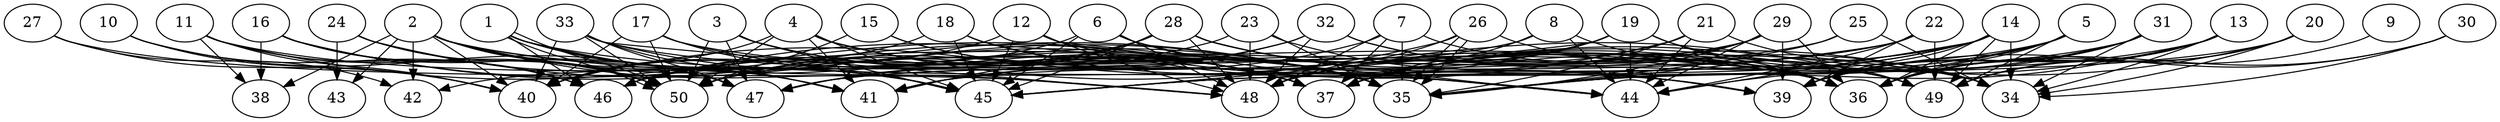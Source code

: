 // DAG automatically generated by daggen at Thu Oct  3 14:07:57 2019
// ./daggen --dot -n 50 --ccr 0.3 --fat 0.9 --regular 0.9 --density 0.6 --mindata 5242880 --maxdata 52428800 
digraph G {
  1 [size="171216213", alpha="0.13", expect_size="51364864"] 
  1 -> 35 [size ="51364864"]
  1 -> 41 [size ="51364864"]
  1 -> 44 [size ="51364864"]
  1 -> 45 [size ="51364864"]
  1 -> 46 [size ="51364864"]
  1 -> 50 [size ="51364864"]
  1 -> 50 [size ="51364864"]
  2 [size="47141547", alpha="0.08", expect_size="14142464"] 
  2 -> 37 [size ="14142464"]
  2 -> 38 [size ="14142464"]
  2 -> 39 [size ="14142464"]
  2 -> 40 [size ="14142464"]
  2 -> 41 [size ="14142464"]
  2 -> 42 [size ="14142464"]
  2 -> 43 [size ="14142464"]
  2 -> 45 [size ="14142464"]
  2 -> 47 [size ="14142464"]
  2 -> 48 [size ="14142464"]
  2 -> 49 [size ="14142464"]
  2 -> 50 [size ="14142464"]
  3 [size="34846720", alpha="0.07", expect_size="10454016"] 
  3 -> 35 [size ="10454016"]
  3 -> 37 [size ="10454016"]
  3 -> 45 [size ="10454016"]
  3 -> 47 [size ="10454016"]
  3 -> 50 [size ="10454016"]
  4 [size="74977280", alpha="0.05", expect_size="22493184"] 
  4 -> 35 [size ="22493184"]
  4 -> 37 [size ="22493184"]
  4 -> 40 [size ="22493184"]
  4 -> 41 [size ="22493184"]
  4 -> 45 [size ="22493184"]
  4 -> 49 [size ="22493184"]
  4 -> 50 [size ="22493184"]
  5 [size="160962560", alpha="0.00", expect_size="48288768"] 
  5 -> 35 [size ="48288768"]
  5 -> 36 [size ="48288768"]
  5 -> 37 [size ="48288768"]
  5 -> 39 [size ="48288768"]
  5 -> 45 [size ="48288768"]
  5 -> 49 [size ="48288768"]
  6 [size="141329067", alpha="0.05", expect_size="42398720"] 
  6 -> 35 [size ="42398720"]
  6 -> 39 [size ="42398720"]
  6 -> 45 [size ="42398720"]
  6 -> 46 [size ="42398720"]
  6 -> 48 [size ="42398720"]
  7 [size="160327680", alpha="0.01", expect_size="48098304"] 
  7 -> 35 [size ="48098304"]
  7 -> 36 [size ="48098304"]
  7 -> 37 [size ="48098304"]
  7 -> 41 [size ="48098304"]
  7 -> 48 [size ="48098304"]
  8 [size="37051733", alpha="0.17", expect_size="11115520"] 
  8 -> 36 [size ="11115520"]
  8 -> 37 [size ="11115520"]
  8 -> 42 [size ="11115520"]
  8 -> 44 [size ="11115520"]
  9 [size="49704960", alpha="0.18", expect_size="14911488"] 
  9 -> 36 [size ="14911488"]
  10 [size="147145387", alpha="0.09", expect_size="44143616"] 
  10 -> 40 [size ="44143616"]
  10 -> 46 [size ="44143616"]
  10 -> 47 [size ="44143616"]
  11 [size="68440747", alpha="0.19", expect_size="20532224"] 
  11 -> 36 [size ="20532224"]
  11 -> 37 [size ="20532224"]
  11 -> 38 [size ="20532224"]
  11 -> 40 [size ="20532224"]
  11 -> 46 [size ="20532224"]
  11 -> 50 [size ="20532224"]
  12 [size="169591467", alpha="0.07", expect_size="50877440"] 
  12 -> 39 [size ="50877440"]
  12 -> 40 [size ="50877440"]
  12 -> 44 [size ="50877440"]
  12 -> 45 [size ="50877440"]
  12 -> 48 [size ="50877440"]
  13 [size="78496427", alpha="0.17", expect_size="23548928"] 
  13 -> 34 [size ="23548928"]
  13 -> 35 [size ="23548928"]
  13 -> 36 [size ="23548928"]
  13 -> 37 [size ="23548928"]
  13 -> 39 [size ="23548928"]
  13 -> 46 [size ="23548928"]
  13 -> 49 [size ="23548928"]
  14 [size="135492267", alpha="0.07", expect_size="40647680"] 
  14 -> 34 [size ="40647680"]
  14 -> 36 [size ="40647680"]
  14 -> 37 [size ="40647680"]
  14 -> 39 [size ="40647680"]
  14 -> 44 [size ="40647680"]
  14 -> 45 [size ="40647680"]
  14 -> 47 [size ="40647680"]
  14 -> 48 [size ="40647680"]
  14 -> 49 [size ="40647680"]
  15 [size="172042240", alpha="0.07", expect_size="51612672"] 
  15 -> 35 [size ="51612672"]
  15 -> 37 [size ="51612672"]
  15 -> 50 [size ="51612672"]
  16 [size="17530880", alpha="0.06", expect_size="5259264"] 
  16 -> 35 [size ="5259264"]
  16 -> 37 [size ="5259264"]
  16 -> 38 [size ="5259264"]
  16 -> 46 [size ="5259264"]
  16 -> 47 [size ="5259264"]
  16 -> 50 [size ="5259264"]
  17 [size="58873173", alpha="0.07", expect_size="17661952"] 
  17 -> 36 [size ="17661952"]
  17 -> 37 [size ="17661952"]
  17 -> 40 [size ="17661952"]
  17 -> 45 [size ="17661952"]
  17 -> 50 [size ="17661952"]
  18 [size="70355627", alpha="0.06", expect_size="21106688"] 
  18 -> 35 [size ="21106688"]
  18 -> 37 [size ="21106688"]
  18 -> 40 [size ="21106688"]
  18 -> 44 [size ="21106688"]
  18 -> 45 [size ="21106688"]
  19 [size="49319253", alpha="0.12", expect_size="14795776"] 
  19 -> 36 [size ="14795776"]
  19 -> 37 [size ="14795776"]
  19 -> 41 [size ="14795776"]
  19 -> 44 [size ="14795776"]
  19 -> 45 [size ="14795776"]
  19 -> 48 [size ="14795776"]
  19 -> 49 [size ="14795776"]
  20 [size="31013547", alpha="0.00", expect_size="9304064"] 
  20 -> 34 [size ="9304064"]
  20 -> 35 [size ="9304064"]
  20 -> 36 [size ="9304064"]
  20 -> 37 [size ="9304064"]
  20 -> 49 [size ="9304064"]
  21 [size="105424213", alpha="0.08", expect_size="31627264"] 
  21 -> 34 [size ="31627264"]
  21 -> 35 [size ="31627264"]
  21 -> 44 [size ="31627264"]
  21 -> 46 [size ="31627264"]
  21 -> 48 [size ="31627264"]
  22 [size="99123200", alpha="0.19", expect_size="29736960"] 
  22 -> 35 [size ="29736960"]
  22 -> 39 [size ="29736960"]
  22 -> 41 [size ="29736960"]
  22 -> 44 [size ="29736960"]
  22 -> 49 [size ="29736960"]
  22 -> 50 [size ="29736960"]
  23 [size="157883733", alpha="0.12", expect_size="47365120"] 
  23 -> 35 [size ="47365120"]
  23 -> 39 [size ="47365120"]
  23 -> 48 [size ="47365120"]
  23 -> 50 [size ="47365120"]
  24 [size="135222613", alpha="0.13", expect_size="40566784"] 
  24 -> 35 [size ="40566784"]
  24 -> 43 [size ="40566784"]
  24 -> 45 [size ="40566784"]
  24 -> 50 [size ="40566784"]
  25 [size="35563520", alpha="0.12", expect_size="10669056"] 
  25 -> 34 [size ="10669056"]
  25 -> 35 [size ="10669056"]
  25 -> 50 [size ="10669056"]
  26 [size="88282453", alpha="0.07", expect_size="26484736"] 
  26 -> 35 [size ="26484736"]
  26 -> 35 [size ="26484736"]
  26 -> 36 [size ="26484736"]
  26 -> 40 [size ="26484736"]
  26 -> 48 [size ="26484736"]
  27 [size="132089173", alpha="0.19", expect_size="39626752"] 
  27 -> 40 [size ="39626752"]
  27 -> 42 [size ="39626752"]
  27 -> 48 [size ="39626752"]
  28 [size="33157120", alpha="0.15", expect_size="9947136"] 
  28 -> 34 [size ="9947136"]
  28 -> 36 [size ="9947136"]
  28 -> 41 [size ="9947136"]
  28 -> 44 [size ="9947136"]
  28 -> 45 [size ="9947136"]
  28 -> 46 [size ="9947136"]
  28 -> 47 [size ="9947136"]
  28 -> 48 [size ="9947136"]
  29 [size="78721707", alpha="0.14", expect_size="23616512"] 
  29 -> 35 [size ="23616512"]
  29 -> 36 [size ="23616512"]
  29 -> 37 [size ="23616512"]
  29 -> 39 [size ="23616512"]
  29 -> 44 [size ="23616512"]
  29 -> 47 [size ="23616512"]
  29 -> 48 [size ="23616512"]
  30 [size="174493013", alpha="0.10", expect_size="52347904"] 
  30 -> 34 [size ="52347904"]
  30 -> 36 [size ="52347904"]
  30 -> 39 [size ="52347904"]
  31 [size="17766400", alpha="0.13", expect_size="5329920"] 
  31 -> 34 [size ="5329920"]
  31 -> 36 [size ="5329920"]
  31 -> 37 [size ="5329920"]
  31 -> 39 [size ="5329920"]
  31 -> 44 [size ="5329920"]
  31 -> 45 [size ="5329920"]
  32 [size="76861440", alpha="0.15", expect_size="23058432"] 
  32 -> 34 [size ="23058432"]
  32 -> 36 [size ="23058432"]
  32 -> 47 [size ="23058432"]
  32 -> 48 [size ="23058432"]
  32 -> 50 [size ="23058432"]
  33 [size="66867200", alpha="0.04", expect_size="20060160"] 
  33 -> 34 [size ="20060160"]
  33 -> 37 [size ="20060160"]
  33 -> 40 [size ="20060160"]
  33 -> 41 [size ="20060160"]
  33 -> 47 [size ="20060160"]
  33 -> 48 [size ="20060160"]
  33 -> 50 [size ="20060160"]
  34 [size="162440533", alpha="0.09", expect_size="48732160"] 
  35 [size="106516480", alpha="0.13", expect_size="31954944"] 
  36 [size="42577920", alpha="0.17", expect_size="12773376"] 
  37 [size="94487893", alpha="0.07", expect_size="28346368"] 
  38 [size="90518187", alpha="0.03", expect_size="27155456"] 
  39 [size="50254507", alpha="0.03", expect_size="15076352"] 
  40 [size="163205120", alpha="0.05", expect_size="48961536"] 
  41 [size="87186773", alpha="0.18", expect_size="26156032"] 
  42 [size="30457173", alpha="0.02", expect_size="9137152"] 
  43 [size="145124693", alpha="0.03", expect_size="43537408"] 
  44 [size="20363947", alpha="0.20", expect_size="6109184"] 
  45 [size="88756907", alpha="0.18", expect_size="26627072"] 
  46 [size="33013760", alpha="0.06", expect_size="9904128"] 
  47 [size="167765333", alpha="0.08", expect_size="50329600"] 
  48 [size="62552747", alpha="0.12", expect_size="18765824"] 
  49 [size="84824747", alpha="0.04", expect_size="25447424"] 
  50 [size="109141333", alpha="0.16", expect_size="32742400"] 
}

